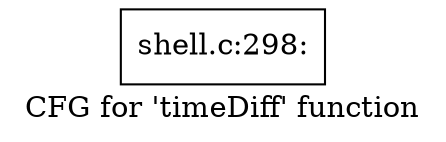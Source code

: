 digraph "CFG for 'timeDiff' function" {
	label="CFG for 'timeDiff' function";

	Node0x5602760998c0 [shape=record,label="{shell.c:298:}"];
}
